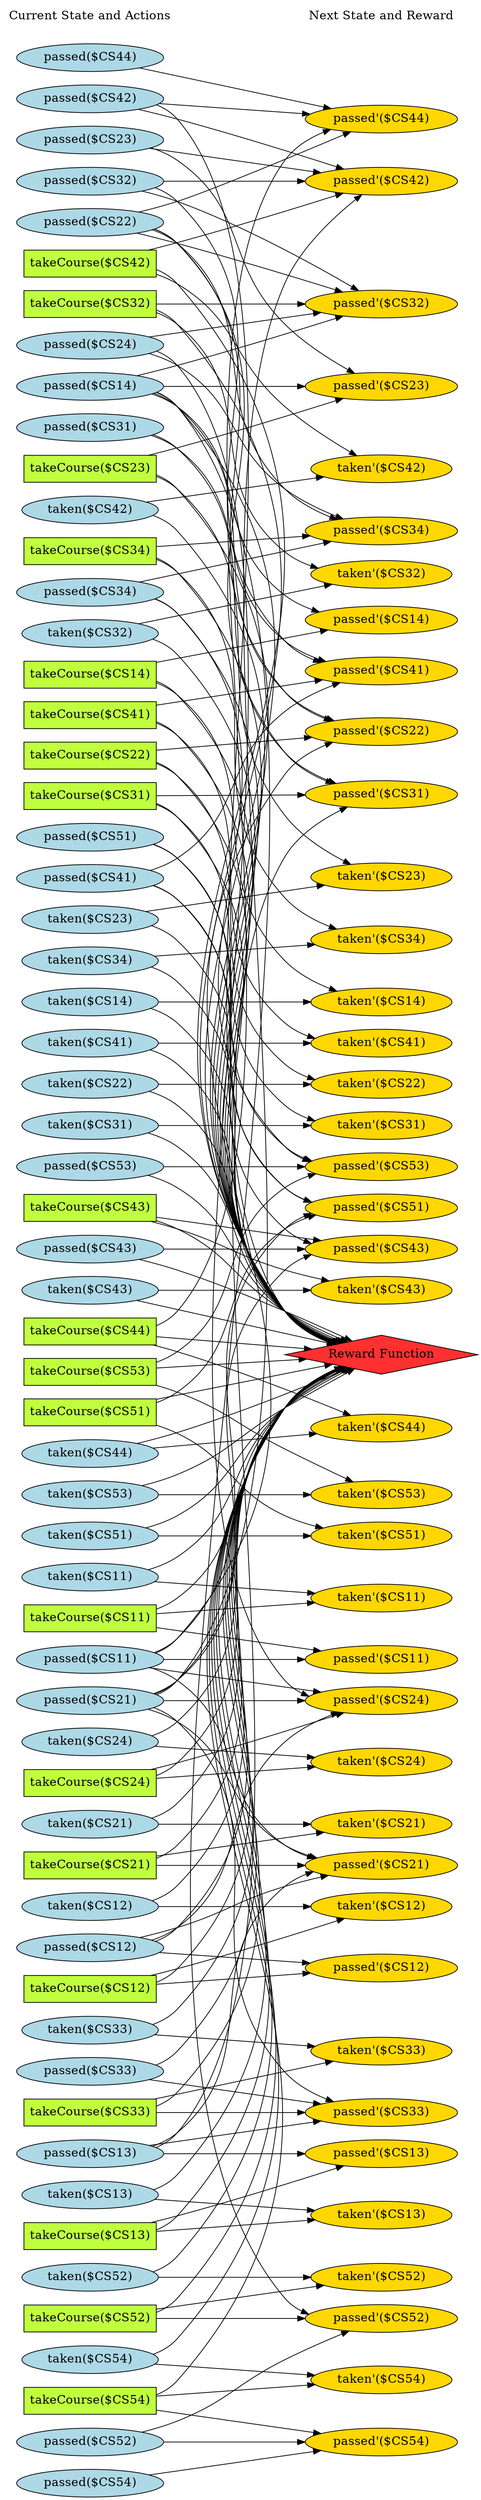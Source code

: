 digraph G {
	graph [bb="0,0,579,3301.4",
		fontname=Helvetica,
		fontsize=16,
		rankdir=LR,
		ranksep=2.00,
		ratio=auto,
		size=600
	];
	node [fontsize=16,
		label="\N"
	];
	{
		graph [rank=same];
		"taken($CS42)"		 [color=black,
			fillcolor=lightblue,
			height=0.51069,
			pos="90.5,2629.4",
			shape=ellipse,
			style=filled,
			width=2.082];
		"taken($CS14)"		 [color=black,
			fillcolor=lightblue,
			height=0.51069,
			pos="90.5,1976.4",
			shape=ellipse,
			style=filled,
			width=2.082];
		"takeCourse($CS43)"		 [color=black,
			fillcolor=olivedrab1,
			height=0.5,
			pos="90.5,1702.4",
			shape=box,
			style=filled,
			width=1.9861];
		"takeCourse($CS31)"		 [color=black,
			fillcolor=olivedrab1,
			height=0.5,
			pos="90.5,2250.4",
			shape=box,
			style=filled,
			width=1.9861];
		"taken($CS54)"		 [color=black,
			fillcolor=lightblue,
			height=0.51069,
			pos="90.5,181.38",
			shape=ellipse,
			style=filled,
			width=2.082];
		"passed($CS34)"		 [color=black,
			fillcolor=lightblue,
			height=0.51069,
			pos="90.5,2521.4",
			shape=ellipse,
			style=filled,
			width=2.2195];
		"passed($CS22)"		 [color=black,
			fillcolor=lightblue,
			height=0.51069,
			pos="90.5,3009.4",
			shape=ellipse,
			style=filled,
			width=2.2195];
		"taken($CS31)"		 [color=black,
			fillcolor=lightblue,
			height=0.51069,
			pos="90.5,1811.4",
			shape=ellipse,
			style=filled,
			width=2.082];
		"passed($CS51)"		 [color=black,
			fillcolor=lightblue,
			height=0.51069,
			pos="90.5,2196.4",
			shape=ellipse,
			style=filled,
			width=2.2195];
		"takeCourse($CS44)"		 [color=black,
			fillcolor=olivedrab1,
			height=0.5,
			pos="90.5,1539.4",
			shape=box,
			style=filled,
			width=1.9861];
		"takeCourse($CS32)"		 [color=black,
			fillcolor=olivedrab1,
			height=0.5,
			pos="90.5,2901.4",
			shape=box,
			style=filled,
			width=1.9861];
		"taken($CS43)"		 [color=black,
			fillcolor=lightblue,
			height=0.51069,
			pos="90.5,1593.4",
			shape=ellipse,
			style=filled,
			width=2.082];
		"passed($CS23)"		 [color=black,
			fillcolor=lightblue,
			height=0.51069,
			pos="90.5,3119.4",
			shape=ellipse,
			style=filled,
			width=2.2195];
		"passed($CS11)"		 [color=black,
			fillcolor=lightblue,
			height=0.51069,
			pos="90.5,1104.4",
			shape=ellipse,
			style=filled,
			width=2.2195];
		"passed($CS52)"		 [color=black,
			fillcolor=lightblue,
			height=0.51069,
			pos="90.5,73.385",
			shape=ellipse,
			style=filled,
			width=2.2195];
		"taken($CS52)"		 [color=black,
			fillcolor=lightblue,
			height=0.51069,
			pos="90.5,289.38",
			shape=ellipse,
			style=filled,
			width=2.082];
		"takeCourse($CS13)"		 [color=black,
			fillcolor=olivedrab1,
			height=0.5,
			pos="90.5,343.38",
			shape=box,
			style=filled,
			width=1.9861];
		"Current State and Actions"		 [color=black,
			fillcolor=white,
			height=0.5,
			pos="90.5,3283.4",
			shape=plaintext,
			style=bold,
			width=2.5139];
		"takeCourse($CS41)"		 [color=black,
			fillcolor=olivedrab1,
			height=0.5,
			pos="90.5,2358.4",
			shape=box,
			style=filled,
			width=1.9861];
		"taken($CS24)"		 [color=black,
			fillcolor=lightblue,
			height=0.51069,
			pos="90.5,994.38",
			shape=ellipse,
			style=filled,
			width=2.082];
		"taken($CS12)"		 [color=black,
			fillcolor=lightblue,
			height=0.51069,
			pos="90.5,778.38",
			shape=ellipse,
			style=filled,
			width=2.082];
		"takeCourse($CS53)"		 [color=black,
			fillcolor=olivedrab1,
			height=0.5,
			pos="90.5,1485.4",
			shape=box,
			style=filled,
			width=1.9861];
		"passed($CS24)"		 [color=black,
			fillcolor=lightblue,
			height=0.51069,
			pos="90.5,2847.4",
			shape=ellipse,
			style=filled,
			width=2.2195];
		"passed($CS12)"		 [color=black,
			fillcolor=lightblue,
			height=0.51069,
			pos="90.5,723.38",
			shape=ellipse,
			style=filled,
			width=2.2195];
		"taken($CS53)"		 [color=black,
			fillcolor=lightblue,
			height=0.51069,
			pos="90.5,1322.4",
			shape=ellipse,
			style=filled,
			width=2.082];
		"passed($CS41)"		 [color=black,
			fillcolor=lightblue,
			height=0.51069,
			pos="90.5,2141.4",
			shape=ellipse,
			style=filled,
			width=2.2195];
		"taken($CS41)"		 [color=black,
			fillcolor=lightblue,
			height=0.51069,
			pos="90.5,1921.4",
			shape=ellipse,
			style=filled,
			width=2.082];
		"takeCourse($CS14)"		 [color=black,
			fillcolor=olivedrab1,
			height=0.5,
			pos="90.5,2412.4",
			shape=box,
			style=filled,
			width=1.9861];
		"taken($CS13)"		 [color=black,
			fillcolor=lightblue,
			height=0.51069,
			pos="90.5,397.38",
			shape=ellipse,
			style=filled,
			width=2.082];
		"takeCourse($CS54)"		 [color=black,
			fillcolor=olivedrab1,
			height=0.5,
			pos="90.5,127.38",
			shape=box,
			style=filled,
			width=1.9861];
		"takeCourse($CS42)"		 [color=black,
			fillcolor=olivedrab1,
			height=0.5,
			pos="90.5,2955.4",
			shape=box,
			style=filled,
			width=1.9861];
		"passed($CS13)"		 [color=black,
			fillcolor=lightblue,
			height=0.51069,
			pos="90.5,452.38",
			shape=ellipse,
			style=filled,
			width=2.2195];
		"passed($CS53)"		 [color=black,
			fillcolor=lightblue,
			height=0.51069,
			pos="90.5,1756.4",
			shape=ellipse,
			style=filled,
			width=2.2195];
		"takeCourse($CS23)"		 [color=black,
			fillcolor=olivedrab1,
			height=0.5,
			pos="90.5,2683.4",
			shape=box,
			style=filled,
			width=1.9861];
		"takeCourse($CS11)"		 [color=black,
			fillcolor=olivedrab1,
			height=0.5,
			pos="90.5,1158.4",
			shape=box,
			style=filled,
			width=1.9861];
		"takeCourse($CS51)"		 [color=black,
			fillcolor=olivedrab1,
			height=0.5,
			pos="90.5,1431.4",
			shape=box,
			style=filled,
			width=1.9861];
		"taken($CS34)"		 [color=black,
			fillcolor=lightblue,
			height=0.51069,
			pos="90.5,2031.4",
			shape=ellipse,
			style=filled,
			width=2.082];
		"taken($CS22)"		 [color=black,
			fillcolor=lightblue,
			height=0.51069,
			pos="90.5,1866.4",
			shape=ellipse,
			style=filled,
			width=2.082];
		"passed($CS14)"		 [color=black,
			fillcolor=lightblue,
			height=0.51069,
			pos="90.5,2792.4",
			shape=ellipse,
			style=filled,
			width=2.2195];
		"passed($CS54)"		 [color=black,
			fillcolor=lightblue,
			height=0.51069,
			pos="90.5,18.385",
			shape=ellipse,
			style=filled,
			width=2.2195];
		"passed($CS42)"		 [color=black,
			fillcolor=lightblue,
			height=0.51069,
			pos="90.5,3174.4",
			shape=ellipse,
			style=filled,
			width=2.2195];
		"taken($CS51)"		 [color=black,
			fillcolor=lightblue,
			height=0.51069,
			pos="90.5,1267.4",
			shape=ellipse,
			style=filled,
			width=2.082];
		"takeCourse($CS12)"		 [color=black,
			fillcolor=olivedrab1,
			height=0.5,
			pos="90.5,669.38",
			shape=box,
			style=filled,
			width=1.9861];
		"takeCourse($CS24)"		 [color=black,
			fillcolor=olivedrab1,
			height=0.5,
			pos="90.5,940.38",
			shape=box,
			style=filled,
			width=1.9861];
		"takeCourse($CS52)"		 [color=black,
			fillcolor=olivedrab1,
			height=0.5,
			pos="90.5,235.38",
			shape=box,
			style=filled,
			width=1.9861];
		"taken($CS23)"		 [color=black,
			fillcolor=lightblue,
			height=0.51069,
			pos="90.5,2086.4",
			shape=ellipse,
			style=filled,
			width=2.082];
		"taken($CS11)"		 [color=black,
			fillcolor=lightblue,
			height=0.51069,
			pos="90.5,1212.4",
			shape=ellipse,
			style=filled,
			width=2.082];
		"passed($CS43)"		 [color=black,
			fillcolor=lightblue,
			height=0.51069,
			pos="90.5,1648.4",
			shape=ellipse,
			style=filled,
			width=2.2195];
		"passed($CS31)"		 [color=black,
			fillcolor=lightblue,
			height=0.51069,
			pos="90.5,2737.4",
			shape=ellipse,
			style=filled,
			width=2.2195];
		"takeCourse($CS33)"		 [color=black,
			fillcolor=olivedrab1,
			height=0.5,
			pos="90.5,506.38",
			shape=box,
			style=filled,
			width=1.9861];
		"takeCourse($CS21)"		 [color=black,
			fillcolor=olivedrab1,
			height=0.5,
			pos="90.5,832.38",
			shape=box,
			style=filled,
			width=1.9861];
		"taken($CS44)"		 [color=black,
			fillcolor=lightblue,
			height=0.51069,
			pos="90.5,1377.4",
			shape=ellipse,
			style=filled,
			width=2.082];
		"taken($CS32)"		 [color=black,
			fillcolor=lightblue,
			height=0.51069,
			pos="90.5,2466.4",
			shape=ellipse,
			style=filled,
			width=2.082];
		"passed($CS44)"		 [color=black,
			fillcolor=lightblue,
			height=0.51069,
			pos="90.5,3229.4",
			shape=ellipse,
			style=filled,
			width=2.2195];
		"passed($CS32)"		 [color=black,
			fillcolor=lightblue,
			height=0.51069,
			pos="90.5,3064.4",
			shape=ellipse,
			style=filled,
			width=2.2195];
		"takeCourse($CS34)"		 [color=black,
			fillcolor=olivedrab1,
			height=0.5,
			pos="90.5,2575.4",
			shape=box,
			style=filled,
			width=1.9861];
		"takeCourse($CS22)"		 [color=black,
			fillcolor=olivedrab1,
			height=0.5,
			pos="90.5,2304.4",
			shape=box,
			style=filled,
			width=1.9861];
		"taken($CS33)"		 [color=black,
			fillcolor=lightblue,
			height=0.51069,
			pos="90.5,615.38",
			shape=ellipse,
			style=filled,
			width=2.082];
		"taken($CS21)"		 [color=black,
			fillcolor=lightblue,
			height=0.51069,
			pos="90.5,886.38",
			shape=ellipse,
			style=filled,
			width=2.082];
		"passed($CS33)"		 [color=black,
			fillcolor=lightblue,
			height=0.51069,
			pos="90.5,560.38",
			shape=ellipse,
			style=filled,
			width=2.2195];
		"passed($CS21)"		 [color=black,
			fillcolor=lightblue,
			height=0.51069,
			pos="90.5,1049.4",
			shape=ellipse,
			style=filled,
			width=2.2195];
	}
	{
		graph [rank=same];
		"taken'($CS14)"		 [color=black,
			fillcolor=gold1,
			height=0.51069,
			pos="452,2004.4",
			shape=ellipse,
			style=filled,
			width=2.141];
		"taken'($CS54)"		 [color=black,
			fillcolor=gold1,
			height=0.51069,
			pos="452,153.38",
			shape=ellipse,
			style=filled,
			width=2.141];
		"taken'($CS42)"		 [color=black,
			fillcolor=gold1,
			height=0.51069,
			pos="452,2710.4",
			shape=ellipse,
			style=filled,
			width=2.141];
		"taken'($CS41)"		 [color=black,
			fillcolor=gold1,
			height=0.51069,
			pos="452,1936.4",
			shape=ellipse,
			style=filled,
			width=2.141];
		"Next State and Reward"		 [color=black,
			fillcolor=white,
			height=0.5,
			pos="452,3283.4",
			shape=plaintext,
			style=bold,
			width=2.25];
		"passed'($CS34)"		 [color=black,
			fillcolor=gold1,
			height=0.51069,
			pos="452,2602.4",
			shape=ellipse,
			style=filled,
			width=2.2785];
		"passed'($CS22)"		 [color=black,
			fillcolor=gold1,
			height=0.51069,
			pos="452,2310.4",
			shape=ellipse,
			style=filled,
			width=2.2785];
		"taken'($CS13)"		 [color=black,
			fillcolor=gold1,
			height=0.51069,
			pos="452,357.38",
			shape=ellipse,
			style=filled,
			width=2.141];
		"taken'($CS53)"		 [color=black,
			fillcolor=gold1,
			height=0.51069,
			pos="452,1322.4",
			shape=ellipse,
			style=filled,
			width=2.141];
		"taken'($CS52)"		 [color=black,
			fillcolor=gold1,
			height=0.51069,
			pos="452,289.38",
			shape=ellipse,
			style=filled,
			width=2.141];
		"passed'($CS33)"		 [color=black,
			fillcolor=gold1,
			height=0.51069,
			pos="452,519.38",
			shape=ellipse,
			style=filled,
			width=2.2785];
		"passed'($CS21)"		 [color=black,
			fillcolor=gold1,
			height=0.51069,
			pos="452,831.38",
			shape=ellipse,
			style=filled,
			width=2.2785];
		"taken'($CS32)"		 [color=black,
			fillcolor=gold1,
			height=0.51069,
			pos="452,2518.4",
			shape=ellipse,
			style=filled,
			width=2.141];
		"taken'($CS44)"		 [color=black,
			fillcolor=gold1,
			height=0.51069,
			pos="452,1411.4",
			shape=ellipse,
			style=filled,
			width=2.141];
		"passed'($CS44)"		 [color=black,
			fillcolor=gold1,
			height=0.51069,
			pos="452,3146.4",
			shape=ellipse,
			style=filled,
			width=2.2785];
		"passed'($CS32)"		 [color=black,
			fillcolor=gold1,
			height=0.51069,
			pos="452,2901.4",
			shape=ellipse,
			style=filled,
			width=2.2785];
		"taken'($CS43)"		 [color=black,
			fillcolor=gold1,
			height=0.51069,
			pos="452,1593.4",
			shape=ellipse,
			style=filled,
			width=2.141];
		"taken'($CS31)"		 [color=black,
			fillcolor=gold1,
			height=0.51069,
			pos="452,1816.4",
			shape=ellipse,
			style=filled,
			width=2.141];
		"passed'($CS31)"		 [color=black,
			fillcolor=gold1,
			height=0.51069,
			pos="452,2252.4",
			shape=ellipse,
			style=filled,
			width=2.2785];
		"passed'($CS43)"		 [color=black,
			fillcolor=gold1,
			height=0.51069,
			pos="452,1648.4",
			shape=ellipse,
			style=filled,
			width=2.2785];
		"taken'($CS34)"		 [color=black,
			fillcolor=gold1,
			height=0.51069,
			pos="452,2086.4",
			shape=ellipse,
			style=filled,
			width=2.141];
		"taken'($CS22)"		 [color=black,
			fillcolor=gold1,
			height=0.51069,
			pos="452,1874.4",
			shape=ellipse,
			style=filled,
			width=2.141];
		"passed'($CS42)"		 [color=black,
			fillcolor=gold1,
			height=0.51069,
			pos="452,3064.4",
			shape=ellipse,
			style=filled,
			width=2.2785];
		"Reward Function"		 [color=black,
			fillcolor=firebrick1,
			height=0.72222,
			pos="452,1508.4",
			shape=diamond,
			style=filled,
			width=3.5278];
		"passed'($CS14)"		 [color=black,
			fillcolor=gold1,
			height=0.51069,
			pos="452,2438.4",
			shape=ellipse,
			style=filled,
			width=2.2785];
		"passed'($CS54)"		 [color=black,
			fillcolor=gold1,
			height=0.51069,
			pos="452,73.385",
			shape=ellipse,
			style=filled,
			width=2.2785];
		"taken'($CS21)"		 [color=black,
			fillcolor=gold1,
			height=0.51069,
			pos="452,886.38",
			shape=ellipse,
			style=filled,
			width=2.141];
		"taken'($CS33)"		 [color=black,
			fillcolor=gold1,
			height=0.51069,
			pos="452,600.38",
			shape=ellipse,
			style=filled,
			width=2.141];
		"passed'($CS53)"		 [color=black,
			fillcolor=gold1,
			height=0.51069,
			pos="452,1759.4",
			shape=ellipse,
			style=filled,
			width=2.2785];
		"passed'($CS41)"		 [color=black,
			fillcolor=gold1,
			height=0.51069,
			pos="452,2371.4",
			shape=ellipse,
			style=filled,
			width=2.2785];
		"passed'($CS13)"		 [color=black,
			fillcolor=gold1,
			height=0.51069,
			pos="452,438.38",
			shape=ellipse,
			style=filled,
			width=2.2785];
		"taken'($CS24)"		 [color=black,
			fillcolor=gold1,
			height=0.51069,
			pos="452,967.38",
			shape=ellipse,
			style=filled,
			width=2.141];
		"taken'($CS12)"		 [color=black,
			fillcolor=gold1,
			height=0.51069,
			pos="452,763.38",
			shape=ellipse,
			style=filled,
			width=2.141];
		"passed'($CS52)"		 [color=black,
			fillcolor=gold1,
			height=0.51069,
			pos="452,234.38",
			shape=ellipse,
			style=filled,
			width=2.2785];
		"taken'($CS51)"		 [color=black,
			fillcolor=gold1,
			height=0.51069,
			pos="452,1267.4",
			shape=ellipse,
			style=filled,
			width=2.141];
		"passed'($CS24)"		 [color=black,
			fillcolor=gold1,
			height=0.51069,
			pos="452,1049.4",
			shape=ellipse,
			style=filled,
			width=2.2785];
		"passed'($CS12)"		 [color=black,
			fillcolor=gold1,
			height=0.51069,
			pos="452,682.38",
			shape=ellipse,
			style=filled,
			width=2.2785];
		"taken'($CS23)"		 [color=black,
			fillcolor=gold1,
			height=0.51069,
			pos="452,2194.4",
			shape=ellipse,
			style=filled,
			width=2.141];
		"taken'($CS11)"		 [color=black,
			fillcolor=gold1,
			height=0.51069,
			pos="452,1198.4",
			shape=ellipse,
			style=filled,
			width=2.141];
		"passed'($CS51)"		 [color=black,
			fillcolor=gold1,
			height=0.51069,
			pos="452,1703.4",
			shape=ellipse,
			style=filled,
			width=2.2785];
		"passed'($CS23)"		 [color=black,
			fillcolor=gold1,
			height=0.51069,
			pos="452,2792.4",
			shape=ellipse,
			style=filled,
			width=2.2785];
		"passed'($CS11)"		 [color=black,
			fillcolor=gold1,
			height=0.51069,
			pos="452,1117.4",
			shape=ellipse,
			style=filled,
			width=2.2785];
	}
	"taken($CS42)" -> "taken'($CS42)"	 [color=black,
		pos="e,395.42,2697.9 146.49,2641.8 210.79,2656.3 317.13,2680.2 385.6,2695.7",
		style=solid];
	"taken($CS42)" -> "Reward Function"	 [pos="e,391.84,1522.1 155.62,2619.9 165.27,2615.9 174.25,2610.3 181,2602.4 483.3,2249.2 47.846,1939.6 325,1566.4 339.07,1547.4 360.83,\
1534.5 382.33,1525.7"];
	"taken($CS14)" -> "taken'($CS14)"	 [color=black,
		pos="e,378.41,1998.7 162.1,1981.9 221.27,1986.5 305.85,1993.1 368.21,1997.9",
		style=solid];
	"taken($CS14)" -> "Reward Function"	 [pos="e,396.25,1523.1 151.92,1965.7 162.57,1961.7 172.83,1956.1 181,1948.4 312.92,1823.8 201.33,1699.1 325,1566.4 341.66,1548.5 364.92,\
1535.7 386.92,1526.7"];
	"takeCourse($CS43)" -> "taken'($CS43)"	 [color=black,
		pos="e,391.27,1604.9 153.3,1684.3 162.61,1681.4 172.08,1678.4 181,1675.4 245.75,1653.5 259.48,1640.8 325,1621.4 343.12,1616 362.97,1611.1 \
381.46,1607",
		style=solid];
	"takeCourse($CS43)" -> "passed'($CS43)"	 [color=black,
		pos="e,383.3,1658.6 162.1,1691.8 222.82,1682.7 310.3,1669.5 373.06,1660.1",
		style=solid];
	"takeCourse($CS43)" -> "Reward Function"	 [pos="e,407.83,1525.5 160.41,1684.3 167.5,1681.7 174.49,1678.7 181,1675.4 252.55,1639 256.14,1607.6 325,1566.4 348.24,1552.5 375.39,1539.6 \
398.52,1529.5"];
	"takeCourse($CS31)" -> "taken'($CS31)"	 [color=black,
		pos="e,378.3,1822 162.33,2235.9 169.14,2232.6 175.53,2228.5 181,2223.4 312.05,2101.5 190.84,1965.8 325,1847.4 337.24,1836.6 352.64,1829.4 \
368.44,1824.7",
		style=solid];
	"takeCourse($CS31)" -> "passed'($CS31)"	 [color=black,
		pos="e,369.89,2251.9 162.1,2250.8 218.66,2251.1 298.42,2251.5 359.82,2251.9",
		style=solid];
	"takeCourse($CS31)" -> "Reward Function"	 [pos="e,393.27,1522.5 162.26,2237.2 169.25,2233.6 175.71,2229.1 181,2223.4 384.06,2004 137.6,1799.3 325,1566.4 339.93,1547.8 362.12,1535 \
383.73,1526.1"];
	"taken($CS54)" -> "taken'($CS54)"	 [color=black,
		pos="e,378.41,159.04 162.1,175.89 221.27,171.28 305.85,164.69 368.21,159.83",
		style=solid];
	"taken($CS54)" -> "Reward Function"	 [pos="e,400.1,1492.8 155.76,190.73 165.4,194.75 174.33,200.42 181,208.38 534.39,630.35 18.724,981.07 325,1438.4 340.56,1461.6 366.54,1477.9 \
390.87,1488.9"];
	"passed($CS34)" -> "passed'($CS34)"	 [color=black,
		pos="e,393.41,2589.4 148.46,2534.2 212.21,2548.6 315.42,2571.8 383.25,2587.1",
		style=solid];
	"passed($CS34)" -> "Reward Function"	 [pos="e,392,1522.2 156.45,2510.7 165.77,2506.6 174.41,2501 181,2493.4 453.05,2177.4 73.752,1899.1 325,1566.4 339.22,1547.6 361.02,1534.6 \
382.51,1525.9"];
	"passed($CS34)" -> "passed'($CS53)"	 [color=black,
		pos="e,372.3,1764 155.68,2510.6 165.21,2506.6 174.12,2501 181,2493.4 395.09,2256.4 102.81,2018.8 325,1789.4 335.23,1778.8 348.46,1771.7 \
362.49,1766.9",
		style=solid];
	"passed($CS22)" -> "passed'($CS34)"	 [color=black,
		pos="e,414.85,2618.8 153.69,2998 163.56,2994.2 173.11,2989.1 181,2982.4 293.1,2886.5 227.28,2793.9 325,2683.4 347.42,2658 379.62,2637.5 \
405.85,2623.5",
		style=solid];
	"passed($CS22)" -> "passed'($CS22)"	 [color=black,
		pos="e,375.29,2317 156.43,2998.9 165.64,2995 174.25,2989.6 181,2982.4 379.12,2769.7 123.77,2554.2 325,2344.4 335.94,2333 350.26,2325.3 \
365.32,2320.1",
		style=solid];
	"passed($CS22)" -> "passed'($CS44)"	 [color=black,
		pos="e,413.36,3130.1 140.51,3023.9 153.73,3028.1 167.97,3032.7 181,3037.4 260.25,3065.7 350.63,3103.3 404.13,3126.1",
		style=solid];
	"passed($CS22)" -> "passed'($CS32)"	 [color=black,
		pos="e,402.14,2916.1 139.98,2994.8 205.51,2975.1 322.22,2940.1 392.53,2918.9",
		style=solid];
	"passed($CS22)" -> "passed'($CS31)"	 [color=black,
		pos="e,372.93,2257.5 156.55,2999 165.74,2995.1 174.32,2989.7 181,2982.4 394.99,2748.3 105.02,2511.9 325,2283.4 335.35,2272.6 348.77,2265.4 \
362.99,2260.5",
		style=solid];
	"taken($CS31)" -> "taken'($CS31)"	 [color=black,
		pos="e,374.88,1815.3 165.55,1812.4 223.36,1813.2 303.78,1814.3 364.54,1815.2",
		style=solid];
	"taken($CS31)" -> "Reward Function"	 [pos="e,400.99,1524.1 149.22,1799.7 160.45,1795.7 171.63,1790.4 181,1783.4 273.56,1713.9 237.08,1641.7 325,1566.4 344.29,1549.9 369.06,\
1537.1 391.53,1527.8"];
	"passed($CS51)" -> "passed'($CS53)"	 [color=black,
		pos="e,374.37,1765.3 153.76,2185 163.73,2181 173.3,2175.6 181,2168.4 312.17,2044.8 189.62,1908.3 325,1789.4 336.19,1779.6 350.02,1772.8 \
364.38,1768.2",
		style=solid];
	"passed($CS51)" -> "passed'($CS51)"	 [color=black,
		pos="e,373.04,1708.5 154.48,2185.1 164.27,2181.1 173.57,2175.7 181,2168.4 326.44,2025.2 174.16,1869.8 325,1732.4 335.78,1722.6 349.22,\
1715.9 363.25,1711.3",
		style=solid];
	"takeCourse($CS44)" -> "taken'($CS44)"	 [color=black,
		pos="e,411.49,1427.1 153.29,1521.3 162.61,1518.4 172.08,1515.4 181,1512.4 258.9,1486.1 348,1452 401.85,1430.9",
		style=solid];
	"takeCourse($CS44)" -> "passed'($CS44)"	 [color=black,
		pos="e,390.48,3134.1 162.11,1551.5 169.31,1555.2 175.86,1560.1 181,1566.4 396.62,1829.8 125.37,2815.7 325,3091.4 338.47,3110 359.63,3122.4 \
380.78,3130.6",
		style=solid];
	"takeCourse($CS44)" -> "Reward Function"	 [pos="e,362.07,1516.1 162.1,1533.3 216.22,1528.6 291.6,1522.1 351.78,1516.9"];
	"takeCourse($CS32)" -> "taken'($CS32)"	 [color=black,
		pos="e,400.49,2532.2 162.36,2886.3 169.08,2883 175.45,2879.1 181,2874.4 293.1,2778.5 219.46,2678.4 325,2575.4 343.26,2557.6 368.09,2544.7 \
390.87,2535.8",
		style=solid];
	"takeCourse($CS32)" -> "passed'($CS32)"	 [color=black,
		pos="e,369.89,2901.4 162.1,2901.4 218.66,2901.4 298.42,2901.4 359.82,2901.4",
		style=solid];
	"takeCourse($CS32)" -> "Reward Function"	 [pos="e,391.22,1522 162.01,2889.2 169.24,2885.5 175.81,2880.6 181,2874.4 554.95,2424.7 -16.965,2040.8 325,1566.4 338.74,1547.3 360.3,1534.4 \
381.74,1525.6"];
	"taken($CS43)" -> "taken'($CS43)"	 [color=black,
		pos="e,374.88,1593.4 165.55,1593.4 223.36,1593.4 303.78,1593.4 364.54,1593.4",
		style=solid];
	"taken($CS43)" -> "Reward Function"	 [pos="e,392.33,1522.3 145.32,1580.7 208.52,1565.7 313.45,1540.9 382.42,1524.6"];
	"passed($CS23)" -> "passed'($CS42)"	 [color=black,
		pos="e,383.65,3074.7 157.44,3109.3 218.43,3100 309.13,3086.1 373.55,3076.2",
		style=solid];
	"passed($CS23)" -> "passed'($CS23)"	 [color=black,
		pos="e,417.57,2809.2 150.62,3107.2 161.37,3103.3 172.02,3098.1 181,3091.4 273.56,3021.9 242.79,2955.9 325,2874.4 349.62,2850 382.62,2828.8 \
408.67,2814.1",
		style=solid];
	"passed($CS11)" -> "passed'($CS22)"	 [color=black,
		pos="e,372.19,2305.9 157.51,1114.5 166.46,1118.5 174.72,1123.9 181,1131.4 512.78,1524.3 -16.832,1895.2 325,2279.4 334.92,2290.5 348.13,\
2298 362.28,2302.9",
		style=solid];
	"passed($CS11)" -> "passed'($CS21)"	 [color=black,
		pos="e,375.84,838.34 150.62,1092.2 161.37,1088.3 172.02,1083.1 181,1076.4 273.56,1006.9 229.59,924.91 325,859.38 337.16,851.04 351.39,\
845.13 365.83,840.96",
		style=solid];
	"passed($CS11)" -> "passed'($CS24)"	 [color=black,
		pos="e,383.65,1059.7 157.44,1094.3 218.43,1085 309.13,1071.1 373.55,1061.2",
		style=solid];
	"passed($CS11)" -> "passed'($CS51)"	 [color=black,
		pos="e,371.9,1699.3 156.2,1115.1 165.44,1119 174.12,1124.3 181,1131.4 354.8,1311.2 144.64,1502.1 325,1675.4 335.37,1685.3 348.46,1692.1 \
362.26,1696.6",
		style=solid];
	"passed($CS11)" -> "passed'($CS11)"	 [color=black,
		pos="e,370.97,1114.5 169.51,1107.2 225.83,1109.2 302.01,1112 360.93,1114.1",
		style=solid];
	"passed($CS52)" -> "passed'($CS54)"	 [color=black,
		pos="e,369.68,73.385 170.84,73.385 226.53,73.385 301.15,73.385 359.38,73.385",
		style=solid];
	"passed($CS52)" -> "passed'($CS52)"	 [color=black,
		pos="e,410.8,218.39 143.76,87.097 156.15,90.908 169.19,95.391 181,100.38 248.43,128.9 259.27,148.14 325,180.38 349.79,192.54 377.99,204.77 \
401.41,214.51",
		style=solid];
	"taken($CS52)" -> "taken'($CS52)"	 [color=black,
		pos="e,374.88,289.38 165.55,289.38 223.36,289.38 303.78,289.38 364.54,289.38",
		style=solid];
	"taken($CS52)" -> "Reward Function"	 [pos="e,400.53,1492.9 155.69,298.79 165.34,302.81 174.29,308.46 181,316.38 505.93,700.03 42.921,1022.2 325,1438.4 340.75,1461.6 366.89,\
1477.9 391.29,1488.9"];
	"takeCourse($CS13)" -> "taken'($CS13)"	 [color=black,
		pos="e,375.6,354.45 162.1,346.13 220.4,348.4 303.36,351.64 365.44,354.05",
		style=solid];
	"takeCourse($CS13)" -> "Reward Function"	 [pos="e,400.59,1492.8 162.3,355.92 169.38,359.61 175.84,364.33 181,370.38 491.72,734.88 55.008,1042.8 325,1438.4 340.82,1461.6 366.97,\
1477.9 391.36,1488.9"];
	"takeCourse($CS13)" -> "passed'($CS13)"	 [color=black,
		pos="e,398.26,424.45 159.97,361.48 225.81,378.88 324.5,404.96 388.33,421.82",
		style=solid];
	"Current State and Actions" -> "Next State and Reward"	 [color=black,
		pos="e,370.92,3283.4 181.29,3283.4 236.11,3283.4 305.97,3283.4 360.86,3283.4",
		style=invis];
	"takeCourse($CS41)" -> "taken'($CS41)"	 [color=black,
		pos="e,386.42,1946 162.23,2343.8 169.05,2340.5 175.48,2336.4 181,2331.4 306.58,2217 200.67,2093.1 325,1977.4 339.34,1964 358.08,1955 \
376.71,1949",
		style=solid];
	"takeCourse($CS41)" -> "Reward Function"	 [pos="e,392.65,1522.4 162.43,2345.4 169.39,2341.8 175.79,2337.2 181,2331.4 412.21,2074 112.13,1839.1 325,1566.4 339.58,1547.7 361.58,1534.8 \
383.14,1526"];
	"takeCourse($CS41)" -> "passed'($CS41)"	 [color=black,
		pos="e,370.85,2368.5 162.1,2360.9 218.95,2363 299.24,2365.9 360.76,2368.1",
		style=solid];
	"taken($CS24)" -> "Reward Function"	 [pos="e,404.06,1492 152.56,1005 163.02,1009.1 173.05,1014.7 181,1022.4 321.41,1158.6 199.19,1288.5 325,1438.4 343.41,1460.3 370.52,1476.6 \
394.89,1487.9"];
	"taken($CS24)" -> "taken'($CS24)"	 [color=black,
		pos="e,378.27,972.85 162.53,989.05 221.65,984.61 305.9,978.28 368.1,973.61",
		style=solid];
	"taken($CS12)" -> "Reward Function"	 [pos="e,402.1,1492.5 154.6,788.17 164.49,792.13 173.8,797.67 181,805.38 377.82,1016.3 151.84,1207.6 325,1438.4 341.98,1461 368.54,1477.3 \
392.9,1488.5"];
	"taken($CS12)" -> "taken'($CS12)"	 [color=black,
		pos="e,375.75,766.52 164.68,775.33 222.93,772.9 304.54,769.5 365.73,766.94",
		style=solid];
	"takeCourse($CS53)" -> "taken'($CS53)"	 [color=black,
		pos="e,417.23,1338.8 156.51,1467.3 164.84,1464.5 173.17,1461.5 181,1458.4 247.72,1431.4 260.72,1416.7 325,1384.4 352.62,1370.5 383.79,\
1355.2 408.22,1343.2",
		style=solid];
	"takeCourse($CS53)" -> "Reward Function"	 [pos="e,354.71,1502.2 162.1,1489.9 214.09,1493.2 285.71,1497.8 344.62,1501.6"];
	"takeCourse($CS53)" -> "passed'($CS53)"	 [color=black,
		pos="e,376.79,1752 162.19,1501.5 168.87,1504.5 175.27,1508.1 181,1512.4 274.14,1581.7 229.6,1664.2 325,1730.4 337.48,1739 352.17,1745.2 \
367.02,1749.5",
		style=solid];
	"passed($CS24)" -> "passed'($CS34)"	 [color=black,
		pos="e,420.92,2619.6 147.13,2834.3 158.74,2830.4 170.61,2825.5 181,2819.4 256.95,2774.9 255.68,2737.6 325,2683.4 352.84,2661.6 386.66,\
2640.1 412.24,2624.7",
		style=solid];
	"passed($CS24)" -> "passed'($CS32)"	 [color=black,
		pos="e,383.51,2891.2 157.86,2857.4 218.81,2866.5 309.16,2880.1 373.42,2889.7",
		style=solid];
	"passed($CS24)" -> "passed'($CS24)"	 [color=black,
		pos="e,378.63,1057.8 156.92,2837.1 166.19,2833 174.69,2827.3 181,2819.4 422.03,2518.5 85.683,1392.7 325,1090.4 336.04,1076.4 351.91,1067.2 \
368.68,1061",
		style=solid];
	"passed($CS12)" -> "passed'($CS21)"	 [color=black,
		pos="e,402.14,816.71 139.98,737.95 205.51,757.64 322.22,792.7 392.53,813.82",
		style=solid];
	"passed($CS12)" -> "Reward Function"	 [pos="e,401.94,1492.6 155.65,734.18 165.18,738.24 174.11,743.79 181,751.38 390.69,982.37 139.91,1187.3 325,1438.4 341.79,1461.2 368.32,\
1477.5 392.72,1488.6"];
	"passed($CS12)" -> "passed'($CS24)"	 [color=black,
		pos="e,399.65,1035.1 151.37,735.39 161.94,739.32 172.32,744.51 181,751.38 279.44,829.3 230.93,911.26 325,994.38 343.62,1010.8 367.94,\
1023 390.24,1031.7",
		style=solid];
	"passed($CS12)" -> "passed'($CS12)"	 [color=black,
		pos="e,378.58,690.64 162.53,715.28 221.74,708.53 306.18,698.9 368.4,691.8",
		style=solid];
	"taken($CS53)" -> "taken'($CS53)"	 [color=black,
		pos="e,374.88,1322.4 165.55,1322.4 223.36,1322.4 303.78,1322.4 364.54,1322.4",
		style=solid];
	"taken($CS53)" -> "Reward Function"	 [pos="e,416.29,1489.6 142.02,1335.8 154.96,1339.9 168.69,1344.8 181,1350.4 249.3,1381.4 260.2,1400.6 325,1438.4 352.12,1454.2 382.93,1471.3 \
407.29,1484.7"];
	"passed($CS41)" -> "passed'($CS43)"	 [color=black,
		pos="e,372.42,1653 154.49,2130.1 164.27,2126.1 173.58,2120.7 181,2113.4 326.69,1969.9 173.38,1813.6 325,1676.4 335.66,1666.7 348.9,1660.2 \
362.75,1655.7",
		style=solid];
	"passed($CS41)" -> "passed'($CS41)"	 [color=black,
		pos="e,383.83,2361.1 149.04,2154.2 160.17,2158 171.35,2163 181,2169.4 263.11,2223.5 241.83,2284.9 325,2337.4 339.74,2346.7 356.99,2353.5 \
373.92,2358.4",
		style=solid];
	"passed($CS41)" -> "passed'($CS51)"	 [color=black,
		pos="e,373.4,1708.9 153.77,2130 163.74,2126 173.3,2120.6 181,2113.4 312.67,1989.2 188.65,1851.5 325,1732.4 335.99,1722.8 349.52,1716.2 \
363.6,1711.7",
		style=solid];
	"taken($CS41)" -> "taken'($CS41)"	 [color=black,
		pos="e,375.75,1933.2 164.68,1924.4 222.93,1926.9 304.54,1930.3 365.73,1932.8",
		style=solid];
	"taken($CS41)" -> "Reward Function"	 [pos="e,397.37,1523.3 151.13,1910.6 161.96,1906.5 172.5,1901 181,1893.4 299.38,1787.5 213.65,1679.6 325,1566.4 342.29,1548.8 365.9,1536 \
388.01,1527"];
	"takeCourse($CS14)" -> "taken'($CS14)"	 [color=black,
		pos="e,398.35,2017.7 162.08,2397.7 168.93,2394.4 175.41,2390.3 181,2385.4 299.67,2280.5 212.75,2171.1 325,2059.4 342.54,2041.9 366.54,\
2029.6 388.89,2021.1",
		style=solid];
	"takeCourse($CS14)" -> "Reward Function"	 [pos="e,392.53,1522.3 162.06,2399.6 169.18,2396 175.72,2391.3 181,2385.4 426.34,2109 99.361,1859.1 325,1566.4 339.47,1547.6 361.44,1534.7 \
383.01,1525.9"];
	"takeCourse($CS14)" -> "passed'($CS14)"	 [color=black,
		pos="e,373.71,2432.8 162.1,2417.5 219.82,2421.7 301.71,2427.6 363.58,2432.1",
		style=solid];
	"taken($CS13)" -> "taken'($CS13)"	 [color=black,
		pos="e,381.85,365.08 159.12,389.86 219.55,383.14 308.13,373.28 371.84,366.19",
		style=solid];
	"taken($CS13)" -> "Reward Function"	 [pos="e,400.66,1492.8 154.72,407.23 164.72,411.37 174.04,417.2 181,425.38 475.48,771.9 67.31,1063.7 325,1438.4 340.91,1461.5 367.06,1477.8 \
391.44,1488.8"];
	"takeCourse($CS54)" -> "taken'($CS54)"	 [color=black,
		pos="e,378.1,148.11 162.1,132.49 221.18,136.76 305.57,142.87 367.9,147.37",
		style=solid];
	"takeCourse($CS54)" -> "Reward Function"	 [pos="e,400.05,1492.9 162.43,139.81 169.49,143.52 175.91,148.28 181,154.38 548.62,595.53 6.6158,960.49 325,1438.4 340.5,1461.7 366.47,\
1477.9 390.82,1488.9"];
	"takeCourse($CS54)" -> "passed'($CS54)"	 [color=black,
		pos="e,383.3,83.553 162.1,116.78 222.82,107.66 310.3,94.52 373.06,85.092",
		style=solid];
	"takeCourse($CS42)" -> "taken'($CS42)"	 [color=black,
		pos="e,404.73,2725.1 162.07,2938.2 168.7,2935.4 175.12,2932.2 181,2928.4 262.38,2876.2 246.86,2822.3 325,2765.4 346.1,2750 372.17,2737.7 \
395.12,2728.7",
		style=solid];
	"takeCourse($CS42)" -> "passed'($CS42)"	 [color=black,
		pos="e,402.23,3049.5 151.68,2973.5 161.48,2976.5 171.52,2979.5 181,2982.4 253.83,3004.4 337.68,3029.9 392.37,3046.5",
		style=solid];
	"takeCourse($CS42)" -> "Reward Function"	 [pos="e,391.17,1522 162.04,2943.2 169.26,2939.5 175.82,2934.6 181,2928.4 569.2,2459.5 -29.851,2061 325,1566.4 338.7,1547.3 360.25,1534.3 \
381.69,1525.6"];
	"passed($CS13)" -> "passed'($CS33)"	 [color=black,
		pos="e,388.5,507.74 153.3,463.9 215.84,475.56 312.48,493.57 378.57,505.89",
		style=solid];
	"passed($CS13)" -> "passed'($CS21)"	 [color=black,
		pos="e,384.87,820.72 153.78,463.67 163.64,467.48 173.16,472.57 181,479.38 296.01,579.26 211.08,689.28 325,790.38 339.08,802.88 357.04,\
811.58 374.95,817.63",
		style=solid];
	"passed($CS13)" -> "passed'($CS31)"	 [color=black,
		pos="e,371.78,2248.3 157.79,462.32 166.71,466.31 174.88,471.81 181,479.38 425.29,781.38 72.983,1925.8 325,2221.4 334.68,2232.7 347.78,\
2240.3 361.89,2245.2",
		style=solid];
	"passed($CS13)" -> "passed'($CS13)"	 [color=black,
		pos="e,370.97,441.5 169.51,449.35 225.83,447.15 302.01,444.19 360.93,441.89",
		style=solid];
	"passed($CS53)" -> "Reward Function"	 [pos="e,403.86,1524.7 149.91,1743.9 160.73,1740.2 171.57,1735.4 181,1729.4 262.38,1677.2 247.42,1624.1 325,1566.4 345.88,1550.9 371.59,\
1538.1 394.32,1528.6"];
	"passed($CS53)" -> "passed'($CS53)"	 [color=black,
		pos="e,369.8,1758.7 170.39,1757 226.16,1757.5 301.07,1758.1 359.47,1758.6",
		style=solid];
	"takeCourse($CS23)" -> "Reward Function"	 [pos="e,391.77,1522.1 162.31,2670.9 169.39,2667.2 175.85,2662.4 181,2656.4 497.51,2284.1 34.995,1959.7 325,1566.4 339.01,1547.4 360.75,\
1534.4 382.26,1525.7"];
	"takeCourse($CS23)" -> "taken'($CS23)"	 [color=black,
		pos="e,377.93,2199.6 162.11,2669.4 169.05,2666 175.53,2661.7 181,2656.4 325.9,2515.7 176.51,2362.3 325,2225.4 337,2214.3 352.3,2207 368.08,\
2202.3",
		style=solid];
	"takeCourse($CS23)" -> "passed'($CS23)"	 [color=black,
		pos="e,402.23,2777.5 151.68,2701.5 161.48,2704.5 171.52,2707.5 181,2710.4 253.83,2732.4 337.68,2757.9 392.37,2774.5",
		style=solid];
	"takeCourse($CS11)" -> "Reward Function"	 [pos="e,407.48,1491.4 162.04,1173.9 168.82,1177 175.29,1180.8 181,1185.4 282.16,1266.1 233.04,1347.4 325,1438.4 345.82,1459 373.94,1475.4 \
398.33,1487.1"];
	"takeCourse($CS11)" -> "taken'($CS11)"	 [color=black,
		pos="e,381.79,1190.7 162.1,1166.2 222.34,1172.9 308.9,1182.6 371.55,1189.5",
		style=solid];
	"takeCourse($CS11)" -> "passed'($CS11)"	 [color=black,
		pos="e,378.41,1125.7 162.1,1150.3 221.27,1143.6 305.85,1133.9 368.21,1126.8",
		style=solid];
	"takeCourse($CS51)" -> "Reward Function"	 [pos="e,389.26,1495.2 162.1,1446.5 224.89,1460 316.28,1479.5 379.38,1493"];
	"takeCourse($CS51)" -> "taken'($CS51)"	 [color=black,
		pos="e,384.83,1276.5 160.41,1413.3 167.5,1410.7 174.49,1407.7 181,1404.4 252.55,1368 252.15,1329.1 325,1295.4 340.56,1288.2 358.06,1282.8 \
374.97,1278.8",
		style=solid];
	"takeCourse($CS51)" -> "passed'($CS51)"	 [color=black,
		pos="e,375.84,1696.4 162.18,1447.5 168.86,1450.5 175.27,1454.1 181,1458.4 273.91,1527.4 229.59,1609.9 325,1675.4 337.16,1683.7 351.39,\
1689.6 365.83,1693.8",
		style=solid];
	"taken($CS34)" -> "taken'($CS34)"	 [color=black,
		pos="e,386.83,2076.6 154.53,2041 216.46,2050.5 310.96,2065 376.56,2075",
		style=solid];
	"taken($CS34)" -> "Reward Function"	 [pos="e,395.54,1522.9 152.65,2020.8 163.1,2016.8 173.11,2011.2 181,2003.4 326.69,1859.9 188.8,1718.9 325,1566.4 341.14,1548.3 364.05,1535.5 \
385.92,1526.6"];
	"taken($CS22)" -> "taken'($CS22)"	 [color=black,
		pos="e,375.19,1872.7 165.55,1868 223.46,1869.3 304.05,1871.1 364.84,1872.5",
		style=solid];
	"taken($CS22)" -> "Reward Function"	 [pos="e,398.94,1523.6 150.24,1855.2 161.27,1851.2 172.11,1845.8 181,1838.4 286.19,1750.9 225.63,1660.4 325,1566.4 343.14,1549.2 367.25,\
1536.5 389.53,1527.3"];
	"passed($CS14)" -> "passed'($CS22)"	 [color=black,
		pos="e,376.93,2317.8 153.96,2781.2 163.91,2777.2 173.42,2771.8 181,2764.4 322.41,2626.8 180.89,2479.2 325,2344.4 336.78,2333.4 351.76,\
2325.8 367.25,2320.7",
		style=solid];
	"passed($CS14)" -> "passed'($CS32)"	 [color=black,
		pos="e,402.31,2886.6 139.61,2807 205.12,2826.8 322.27,2862.4 392.7,2883.7",
		style=solid];
	"passed($CS14)" -> "Reward Function"	 [pos="e,391.32,1522.1 156.68,2781.9 165.97,2777.8 174.55,2772.1 181,2764.4 523.85,2352 9.2671,1999.9 325,1566.4 338.83,1547.4 360.42,1534.5 \
381.85,1525.7"];
	"passed($CS14)" -> "passed'($CS14)"	 [color=black,
		pos="e,396.75,2452.1 152.11,2780.5 162.49,2776.6 172.62,2771.4 181,2764.4 286.42,2676.6 223.86,2584.1 325,2491.4 342.53,2475.3 365.63,\
2463.7 387.26,2455.5",
		style=solid];
	"passed($CS14)" -> "passed'($CS52)"	 [color=black,
		pos="e,370.37,236.61 157.54,2782 166.61,2777.9 174.89,2772.2 181,2764.4 523.57,2325.3 -35.822,686.61 325,262.38 334.38,251.36 347.05,\
244.11 360.74,239.45",
		style=solid];
	"passed($CS14)" -> "passed'($CS23)"	 [color=black,
		pos="e,369.68,2792.4 170.84,2792.4 226.53,2792.4 301.15,2792.4 359.38,2792.4",
		style=solid];
	"passed($CS54)" -> "passed'($CS54)"	 [color=black,
		pos="e,383.65,63.081 157.44,28.473 218.43,37.804 309.13,51.68 373.55,61.535",
		style=solid];
	"passed($CS42)" -> "passed'($CS44)"	 [color=black,
		pos="e,374.31,3152.4 166.43,3168.5 224.01,3164.1 303.64,3157.9 364.03,3153.2",
		style=solid];
	"passed($CS42)" -> "passed'($CS42)"	 [color=black,
		pos="e,402.78,3079.1 139.24,3159.8 204.82,3139.7 322.64,3103.7 393.15,3082.1",
		style=solid];
	"passed($CS42)" -> "Reward Function"	 [pos="e,390.7,1522 156.87,3164 166.14,3159.9 174.66,3154.2 181,3146.4 402.48,2872.1 121.54,1854.3 325,1566.4 338.5,1547.3 359.89,1534.3 \
381.24,1525.6"];
	"taken($CS51)" -> "Reward Function"	 [pos="e,412.4,1490.4 145.83,1279.8 157.89,1283.8 170.26,1288.9 181,1295.4 258.24,1342 252.9,1384.2 325,1438.4 349.3,1456.6 378.91,1473.3 \
403.32,1485.8"];
	"taken($CS51)" -> "taken'($CS51)"	 [color=black,
		pos="e,374.88,1267.4 165.55,1267.4 223.36,1267.4 303.78,1267.4 364.54,1267.4",
		style=solid];
	"takeCourse($CS12)" -> "Reward Function"	 [pos="e,401.48,1492.6 162.4,682.45 169.37,686.04 175.78,690.6 181,696.38 406.21,945.65 127.72,1166.5 325,1438.4 341.55,1461.2 367.92,1477.5 \
392.27,1488.6"];
	"takeCourse($CS12)" -> "taken'($CS12)"	 [color=black,
		pos="e,399.5,749.92 160.39,687.4 226.67,704.73 325.95,730.69 389.6,747.33",
		style=solid];
	"takeCourse($CS12)" -> "passed'($CS12)"	 [color=black,
		pos="e,370.85,679.49 162.1,671.94 218.95,673.99 299.24,676.9 360.76,679.12",
		style=solid];
	"takeCourse($CS24)" -> "Reward Function"	 [pos="e,403.42,1492.2 162.25,954.22 169.16,957.68 175.6,962 181,967.38 336.07,1121.9 187.32,1268.2 325,1438.4 342.93,1460.6 369.86,1476.9 \
394.23,1488.1"];
	"takeCourse($CS24)" -> "taken'($CS24)"	 [color=black,
		pos="e,378.1,961.91 162.1,945.69 221.18,950.12 305.57,956.46 367.9,961.14",
		style=solid];
	"takeCourse($CS24)" -> "passed'($CS24)"	 [color=black,
		pos="e,402.23,1034.5 151.68,958.52 161.48,961.48 171.52,964.52 181,967.38 253.83,989.43 337.68,1014.9 392.37,1031.5",
		style=solid];
	"takeCourse($CS52)" -> "taken'($CS52)"	 [color=black,
		pos="e,386.3,279.67 162.1,245.99 223.79,255.26 313.09,268.67 376.04,278.13",
		style=solid];
	"takeCourse($CS52)" -> "Reward Function"	 [pos="e,400.47,1492.9 162.37,247.86 169.44,251.56 175.88,256.3 181,262.38 520.15,665.19 30.826,1001.6 325,1438.4 340.68,1461.7 366.81,\
1478 391.22,1489"];
	"takeCourse($CS52)" -> "passed'($CS52)"	 [color=black,
		pos="e,369.89,234.61 162.1,235.19 218.66,235.03 298.42,234.81 359.82,234.64",
		style=solid];
	"taken($CS23)" -> "Reward Function"	 [pos="e,394.9,1522.7 152.86,2076 163.29,2072 173.24,2066.3 181,2058.4 340.61,1895.8 176.13,1738.9 325,1566.4 340.76,1548.1 363.48,1535.3 \
385.3,1526.4"];
	"taken($CS23)" -> "taken'($CS23)"	 [color=black,
		pos="e,403.24,2180 138.87,2100.6 204.51,2120.3 323.02,2155.9 393.61,2177.1",
		style=solid];
	"taken($CS11)" -> "Reward Function"	 [pos="e,409.53,1491 148.52,1224.2 159.92,1228.2 171.35,1233.5 181,1240.4 269.39,1303.8 243.52,1366.3 325,1438.4 347.26,1458.1 376.01,1474.6 \
400.41,1486.6"];
	"taken($CS11)" -> "taken'($CS11)"	 [color=black,
		pos="e,375.75,1201.3 164.68,1209.5 222.93,1207.3 304.54,1204.1 365.73,1201.7",
		style=solid];
	"passed($CS43)" -> "passed'($CS43)"	 [color=black,
		pos="e,369.68,1648.4 170.84,1648.4 226.53,1648.4 301.15,1648.4 359.38,1648.4",
		style=solid];
	"passed($CS43)" -> "Reward Function"	 [pos="e,411.19,1526.2 140.54,1633.9 153.75,1629.8 167.99,1625.1 181,1620.4 259.3,1592 348.19,1553.9 401.9,1530.3"];
	"passed($CS31)" -> "passed'($CS31)"	 [color=black,
		pos="e,374.35,2258.6 155.34,2726.4 164.79,2722.6 173.77,2717.4 181,2710.4 324.88,2571.1 177.56,2418.9 325,2283.4 336.16,2273.1 350.15,\
2266.1 364.72,2261.4",
		style=solid];
	"passed($CS31)" -> "passed'($CS41)"	 [color=black,
		pos="e,384.37,2381.8 153.69,2726 163.56,2722.2 173.11,2717.1 181,2710.4 293.1,2614.5 213.6,2508.1 325,2411.4 339.04,2399.2 356.81,2390.7 \
374.54,2384.8",
		style=solid];
	"takeCourse($CS33)" -> "passed'($CS33)"	 [color=black,
		pos="e,370.85,516.49 162.1,508.94 218.95,510.99 299.24,513.9 360.76,516.12",
		style=solid];
	"takeCourse($CS33)" -> "Reward Function"	 [pos="e,400.83,1492.7 162.16,519.05 169.26,522.71 175.77,527.39 181,533.38 448.88,840.17 91.433,1104.7 325,1438.4 341.1,1461.4 367.28,\
1477.7 391.62,1488.7"];
	"takeCourse($CS33)" -> "taken'($CS33)"	 [color=black,
		pos="e,399.5,586.92 160.39,524.4 226.67,541.73 325.95,567.69 389.6,584.33",
		style=solid];
	"takeCourse($CS21)" -> "passed'($CS21)"	 [color=black,
		pos="e,369.89,831.61 162.1,832.19 218.66,832.03 298.42,831.81 359.82,831.64",
		style=solid];
	"takeCourse($CS21)" -> "Reward Function"	 [pos="e,402.61,1492.5 162.1,845.72 169.13,849.27 175.63,853.74 181,859.38 363.83,1051.4 163.74,1227.9 325,1438.4 342.27,1460.9 369,1477.2 \
393.4,1488.4"];
	"takeCourse($CS21)" -> "taken'($CS21)"	 [color=black,
		pos="e,386.3,876.67 162.1,842.99 223.79,852.26 313.09,865.67 376.04,875.13",
		style=solid];
	"taken($CS44)" -> "taken'($CS44)"	 [color=black,
		pos="e,380.05,1404.7 160.82,1383.9 220.54,1389.6 306.82,1397.7 369.77,1403.7",
		style=solid];
	"taken($CS44)" -> "Reward Function"	 [pos="e,408.8,1491 140.02,1391.3 153.36,1395.3 167.8,1399.9 181,1404.4 257.87,1430.7 345.42,1465.3 399.45,1487.2"];
	"taken($CS32)" -> "taken'($CS32)"	 [color=black,
		pos="e,385.61,2508.9 155.36,2475.6 216.93,2484.5 310.14,2498 375.39,2507.4",
		style=solid];
	"taken($CS32)" -> "Reward Function"	 [pos="e,392.42,1522.2 155,2457 164.84,2453 174.04,2447.3 181,2439.4 440.49,2143.9 86.565,1879.1 325,1566.4 339.37,1547.5 361.32,1534.6 \
382.89,1525.8"];
	"passed($CS44)" -> "passed'($CS44)"	 [color=black,
		pos="e,394.33,3159.5 147.67,3216.4 211.76,3201.6 316.48,3177.4 384.56,3161.7",
		style=solid];
	"passed($CS32)" -> "passed'($CS32)"	 [color=black,
		pos="e,420.96,2918.4 141.71,3050.2 154.65,3046.2 168.47,3041.4 181,3036.4 265.82,3002.2 360.48,2951.9 412.13,2923.3",
		style=solid];
	"passed($CS32)" -> "passed'($CS42)"	 [color=black,
		pos="e,369.68,3064.4 170.84,3064.4 226.53,3064.4 301.15,3064.4 359.38,3064.4",
		style=solid];
	"passed($CS32)" -> "passed'($CS41)"	 [color=black,
		pos="e,380.07,2380.4 155.52,3053.5 165.07,3049.4 174.03,3043.9 181,3036.4 374.68,2827.2 131.76,2620.9 325,2411.4 337.03,2398.3 353.29,\
2389.5 370.12,2383.6",
		style=solid];
	"takeCourse($CS34)" -> "passed'($CS34)"	 [color=black,
		pos="e,374.03,2596.6 162.1,2580.7 219.92,2585 301.99,2591.2 363.89,2595.8",
		style=solid];
	"takeCourse($CS34)" -> "taken'($CS34)"	 [color=black,
		pos="e,413.57,2102.5 162.35,2561 169.16,2557.6 175.54,2553.5 181,2548.4 313.3,2424.8 211.12,2308.1 325,2167.4 346.15,2141.3 378.06,2120.9 \
404.48,2107.1",
		style=solid];
	"takeCourse($CS34)" -> "Reward Function"	 [pos="e,391.91,1522.2 162.23,2562.8 169.32,2559.1 175.81,2554.4 181,2548.4 469.1,2214.4 60.687,1919.5 325,1566.4 339.14,1547.5 360.92,\
1534.6 382.42,1525.8"];
	"takeCourse($CS22)" -> "passed'($CS22)"	 [color=black,
		pos="e,369.89,2309 162.1,2305.6 218.66,2306.5 298.42,2307.8 359.82,2308.9",
		style=solid];
	"takeCourse($CS22)" -> "taken'($CS22)"	 [color=black,
		pos="e,381.21,1881.8 162.29,2289.9 169.11,2286.6 175.51,2282.4 181,2277.4 310.06,2158.3 194.64,2027.1 325,1909.4 337.96,1897.7 354.5,\
1889.9 371.31,1884.6",
		style=solid];
	"takeCourse($CS22)" -> "Reward Function"	 [pos="e,393.11,1522.4 162.35,2291.3 169.33,2287.7 175.75,2283.1 181,2277.4 398.12,2039 124.88,1819.2 325,1566.4 339.78,1547.7 361.93,1534.8 \
383.57,1526"];
	"taken($CS33)" -> "Reward Function"	 [pos="e,401.35,1492.7 154.89,624.9 164.75,628.9 173.98,634.51 181,642.38 420.32,910.68 115.72,1146.1 325,1438.4 341.4,1461.3 367.76,1477.6 \
392.13,1488.7"];
	"taken($CS33)" -> "taken'($CS33)"	 [color=black,
		pos="e,375.75,603.52 164.68,612.33 222.93,609.9 304.54,606.5 365.73,603.94",
		style=solid];
	"taken($CS21)" -> "Reward Function"	 [pos="e,402.84,1492.3 153.86,896.25 163.95,900.21 173.52,905.72 181,913.38 349.91,1086.6 175.57,1248.1 325,1438.4 342.54,1460.7 369.3,\
1477 393.65,1488.2"];
	"taken($CS21)" -> "taken'($CS21)"	 [color=black,
		pos="e,374.88,886.38 165.55,886.38 223.36,886.38 303.78,886.38 364.54,886.38",
		style=solid];
	"passed($CS33)" -> "passed'($CS33)"	 [color=black,
		pos="e,378.58,527.64 162.53,552.28 221.74,545.53 306.18,535.9 368.4,528.8",
		style=solid];
	"passed($CS33)" -> "Reward Function"	 [pos="e,401.24,1492.7 155.9,570.96 165.41,575.04 174.25,580.66 181,588.38 432.99,877.03 103.7,1125.6 325,1438.4 341.28,1461.4 367.61,1477.7 \
392.01,1488.8"];
	"passed($CS21)" -> "passed'($CS33)"	 [color=black,
		pos="e,393.92,532.49 154.53,1038.1 164.31,1034.1 173.6,1028.7 181,1021.4 329.46,874.08 184.22,728.05 325,573.38 340.77,556.06 363.04,\
544.08 384.48,535.88",
		style=solid];
	"passed($CS21)" -> "passed'($CS21)"	 [color=black,
		pos="e,378.11,839.55 148.48,1036.6 159.77,1032.7 171.15,1027.7 181,1021.4 261.91,969.1 241.95,908.2 325,859.38 338.15,851.65 353.22,846.05 \
368.26,842",
		style=solid];
	"passed($CS21)" -> "passed'($CS43)"	 [color=black,
		pos="e,371.9,1644.3 154.86,1060.3 164.6,1064.3 173.8,1069.9 181,1077.4 353.62,1257.8 144.91,1447.5 325,1620.4 335.37,1630.3 348.47,1637.1 \
362.26,1641.6",
		style=solid];
	"passed($CS21)" -> "passed'($CS42)"	 [color=black,
		pos="e,426.89,3046.9 156.96,1059.7 166.22,1063.8 174.71,1069.5 181,1077.4 438.05,1400.1 159.62,2550.4 325,2928.4 345.4,2975 388.68,3015.9 \
418.78,3040.4",
		style=solid];
	"passed($CS21)" -> "Reward Function"	 [pos="e,405.09,1492 153.66,1060.9 163.65,1064.8 173.24,1070.2 181,1077.4 307.72,1194.8 210.89,1308.7 325,1438.4 344.06,1460 371.5,1476.4 \
395.91,1487.8"];
	"passed($CS21)" -> "passed'($CS24)"	 [color=black,
		pos="e,369.68,1049.4 170.84,1049.4 226.53,1049.4 301.15,1049.4 359.38,1049.4",
		style=solid];
}
